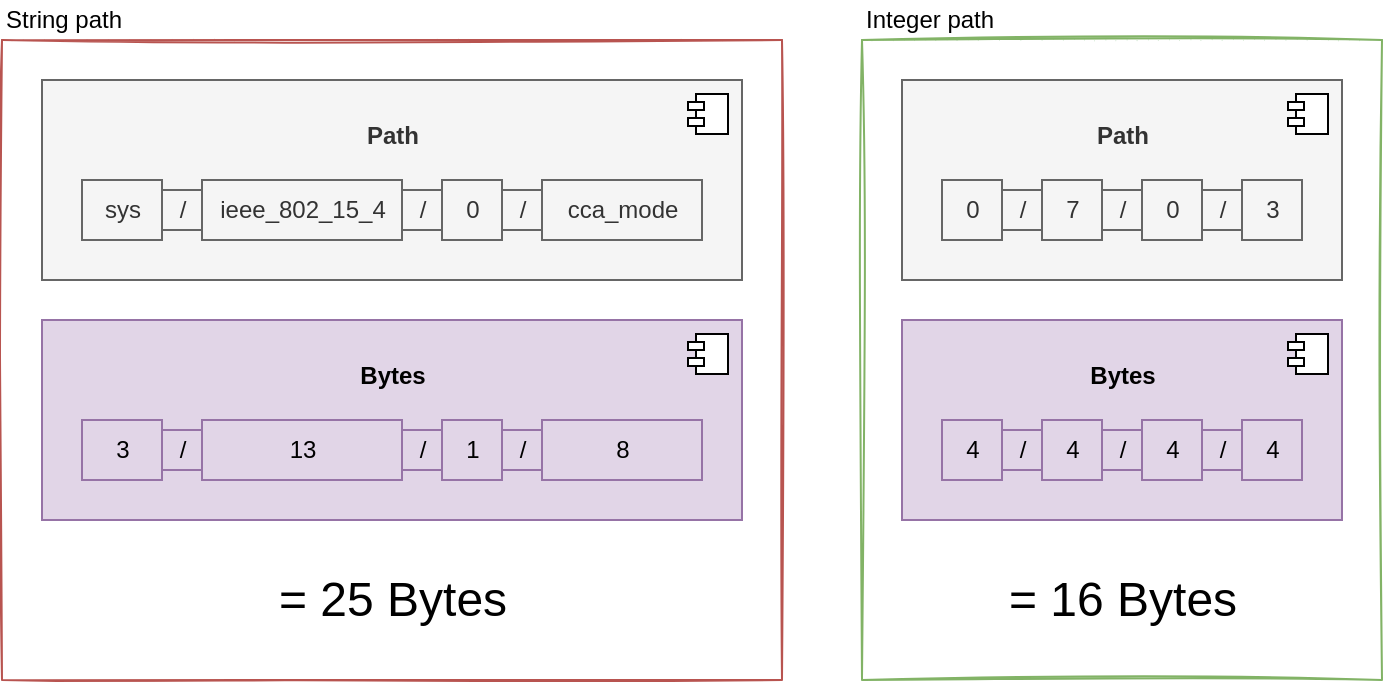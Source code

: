 <mxfile>
    <diagram id="qsWdjLXhYfynifRHrDlj" name="Page-1">
        <mxGraphModel dx="517" dy="1678" grid="1" gridSize="10" guides="1" tooltips="1" connect="1" arrows="1" fold="1" page="1" pageScale="1" pageWidth="1169" pageHeight="827" math="0" shadow="0">
            <root>
                <mxCell id="0"/>
                <mxCell id="1" parent="0"/>
                <mxCell id="42" value="" style="swimlane;startSize=0;fillColor=#d5e8d4;strokeColor=#82b366;sketch=1;" parent="1" vertex="1">
                    <mxGeometry x="490" y="-710" width="260" height="320" as="geometry"/>
                </mxCell>
                <mxCell id="96" value="&lt;b&gt;&lt;br&gt;Path&lt;br&gt;&lt;/b&gt;" style="html=1;dropTarget=0;verticalAlign=top;fillColor=#f5f5f5;strokeColor=#666666;sketch=0;fontColor=#333333;" parent="42" vertex="1">
                    <mxGeometry x="20" y="20" width="220" height="100" as="geometry"/>
                </mxCell>
                <mxCell id="97" value="" style="shape=module;jettyWidth=8;jettyHeight=4;sketch=0;" parent="96" vertex="1">
                    <mxGeometry x="1" width="20" height="20" relative="1" as="geometry">
                        <mxPoint x="-27" y="7" as="offset"/>
                    </mxGeometry>
                </mxCell>
                <mxCell id="98" value="0" style="html=1;dropTarget=0;verticalAlign=middle;sketch=0;fillColor=#f5f5f5;strokeColor=#666666;fontColor=#333333;" parent="42" vertex="1">
                    <mxGeometry x="40" y="70" width="30" height="30" as="geometry"/>
                </mxCell>
                <mxCell id="99" value="7" style="html=1;dropTarget=0;verticalAlign=middle;sketch=0;align=center;fillColor=#f5f5f5;strokeColor=#666666;fontColor=#333333;" parent="42" vertex="1">
                    <mxGeometry x="90" y="70" width="30" height="30" as="geometry"/>
                </mxCell>
                <mxCell id="100" value="0" style="html=1;dropTarget=0;verticalAlign=middle;sketch=0;align=center;fillColor=#f5f5f5;strokeColor=#666666;fontColor=#333333;" parent="42" vertex="1">
                    <mxGeometry x="140" y="70" width="30" height="30" as="geometry"/>
                </mxCell>
                <mxCell id="101" value="3" style="html=1;dropTarget=0;verticalAlign=middle;sketch=0;align=center;fillColor=#f5f5f5;strokeColor=#666666;fontColor=#333333;" parent="42" vertex="1">
                    <mxGeometry x="190" y="70" width="30" height="30" as="geometry"/>
                </mxCell>
                <mxCell id="102" value="/" style="text;html=1;align=center;verticalAlign=middle;resizable=0;points=[];autosize=1;strokeColor=#666666;fillColor=#f5f5f5;fontColor=#333333;" parent="42" vertex="1">
                    <mxGeometry x="70" y="75" width="20" height="20" as="geometry"/>
                </mxCell>
                <mxCell id="103" value="/" style="text;html=1;align=center;verticalAlign=middle;resizable=0;points=[];autosize=1;strokeColor=#666666;fillColor=#f5f5f5;fontColor=#333333;" parent="42" vertex="1">
                    <mxGeometry x="120" y="75" width="20" height="20" as="geometry"/>
                </mxCell>
                <mxCell id="104" value="/" style="text;html=1;align=center;verticalAlign=middle;resizable=0;points=[];autosize=1;strokeColor=#666666;fillColor=#f5f5f5;fontColor=#333333;" parent="42" vertex="1">
                    <mxGeometry x="170" y="75" width="20" height="20" as="geometry"/>
                </mxCell>
                <mxCell id="126" value="&lt;b&gt;&lt;br&gt;Bytes&lt;br&gt;&lt;/b&gt;" style="html=1;dropTarget=0;verticalAlign=top;fillColor=#e1d5e7;strokeColor=#9673a6;sketch=0;" parent="42" vertex="1">
                    <mxGeometry x="20" y="140" width="220" height="100" as="geometry"/>
                </mxCell>
                <mxCell id="127" value="" style="shape=module;jettyWidth=8;jettyHeight=4;sketch=0;" parent="126" vertex="1">
                    <mxGeometry x="1" width="20" height="20" relative="1" as="geometry">
                        <mxPoint x="-27" y="7" as="offset"/>
                    </mxGeometry>
                </mxCell>
                <mxCell id="132" value="/" style="text;html=1;align=center;verticalAlign=middle;resizable=0;points=[];autosize=1;strokeColor=#9673a6;fillColor=#e1d5e7;" parent="42" vertex="1">
                    <mxGeometry x="70" y="195" width="20" height="20" as="geometry"/>
                </mxCell>
                <mxCell id="133" value="/" style="text;html=1;align=center;verticalAlign=middle;resizable=0;points=[];autosize=1;strokeColor=#9673a6;fillColor=#e1d5e7;" parent="42" vertex="1">
                    <mxGeometry x="120" y="195" width="20" height="20" as="geometry"/>
                </mxCell>
                <mxCell id="134" value="/" style="text;html=1;align=center;verticalAlign=middle;resizable=0;points=[];autosize=1;strokeColor=#9673a6;fillColor=#e1d5e7;" parent="42" vertex="1">
                    <mxGeometry x="170" y="195" width="20" height="20" as="geometry"/>
                </mxCell>
                <mxCell id="135" value="4" style="html=1;dropTarget=0;verticalAlign=middle;sketch=0;fillColor=#e1d5e7;strokeColor=#9673a6;" parent="42" vertex="1">
                    <mxGeometry x="40" y="190" width="30" height="30" as="geometry"/>
                </mxCell>
                <mxCell id="136" value="4" style="html=1;dropTarget=0;verticalAlign=middle;sketch=0;align=center;fillColor=#e1d5e7;strokeColor=#9673a6;" parent="42" vertex="1">
                    <mxGeometry x="90" y="190" width="30" height="30" as="geometry"/>
                </mxCell>
                <mxCell id="137" value="4" style="html=1;dropTarget=0;verticalAlign=middle;sketch=0;align=center;fillColor=#e1d5e7;strokeColor=#9673a6;" parent="42" vertex="1">
                    <mxGeometry x="140" y="190" width="30" height="30" as="geometry"/>
                </mxCell>
                <mxCell id="138" value="4" style="html=1;dropTarget=0;verticalAlign=middle;sketch=0;align=center;fillColor=#e1d5e7;strokeColor=#9673a6;" parent="42" vertex="1">
                    <mxGeometry x="190" y="190" width="30" height="30" as="geometry"/>
                </mxCell>
                <mxCell id="140" value="&lt;font style=&quot;font-size: 24px&quot;&gt;= 16 Bytes&lt;/font&gt;" style="text;html=1;align=center;verticalAlign=middle;resizable=0;points=[];autosize=1;strokeColor=none;fillColor=none;" parent="42" vertex="1">
                    <mxGeometry x="65" y="270" width="130" height="20" as="geometry"/>
                </mxCell>
                <mxCell id="44" value="" style="swimlane;startSize=0;fillColor=#f8cecc;strokeColor=#b85450;sketch=1;" parent="1" vertex="1">
                    <mxGeometry x="60" y="-710" width="390" height="320" as="geometry"/>
                </mxCell>
                <mxCell id="80" value="&lt;b&gt;&lt;br&gt;Path&lt;br&gt;&lt;/b&gt;" style="html=1;dropTarget=0;verticalAlign=top;fillColor=#f5f5f5;strokeColor=#666666;sketch=0;fontColor=#333333;" parent="44" vertex="1">
                    <mxGeometry x="20" y="20" width="350" height="100" as="geometry"/>
                </mxCell>
                <mxCell id="81" value="" style="shape=module;jettyWidth=8;jettyHeight=4;sketch=0;" parent="80" vertex="1">
                    <mxGeometry x="1" width="20" height="20" relative="1" as="geometry">
                        <mxPoint x="-27" y="7" as="offset"/>
                    </mxGeometry>
                </mxCell>
                <mxCell id="82" value="sys" style="html=1;dropTarget=0;verticalAlign=middle;sketch=0;fillColor=#f5f5f5;strokeColor=#666666;fontColor=#333333;" parent="44" vertex="1">
                    <mxGeometry x="40" y="70" width="40" height="30" as="geometry"/>
                </mxCell>
                <mxCell id="84" value="ieee_802_15_4" style="html=1;dropTarget=0;verticalAlign=middle;sketch=0;align=center;fillColor=#f5f5f5;strokeColor=#666666;fontColor=#333333;" parent="44" vertex="1">
                    <mxGeometry x="100" y="70" width="100" height="30" as="geometry"/>
                </mxCell>
                <mxCell id="85" value="cca_mode" style="html=1;dropTarget=0;verticalAlign=middle;sketch=0;align=center;fillColor=#f5f5f5;strokeColor=#666666;fontColor=#333333;" parent="44" vertex="1">
                    <mxGeometry x="270" y="70" width="80" height="30" as="geometry"/>
                </mxCell>
                <mxCell id="87" value="/" style="text;html=1;align=center;verticalAlign=middle;resizable=0;points=[];autosize=1;strokeColor=#666666;fillColor=#f5f5f5;fontColor=#333333;" parent="44" vertex="1">
                    <mxGeometry x="80" y="75" width="20" height="20" as="geometry"/>
                </mxCell>
                <mxCell id="94" value="/" style="text;html=1;align=center;verticalAlign=middle;resizable=0;points=[];autosize=1;strokeColor=#666666;fillColor=#f5f5f5;fontColor=#333333;" parent="44" vertex="1">
                    <mxGeometry x="250" y="75" width="20" height="20" as="geometry"/>
                </mxCell>
                <mxCell id="113" value="&lt;b&gt;&lt;br&gt;Bytes&lt;br&gt;&lt;/b&gt;" style="html=1;dropTarget=0;verticalAlign=top;fillColor=#e1d5e7;strokeColor=#9673a6;sketch=0;" parent="44" vertex="1">
                    <mxGeometry x="20" y="140" width="350" height="100" as="geometry"/>
                </mxCell>
                <mxCell id="114" value="" style="shape=module;jettyWidth=8;jettyHeight=4;sketch=0;" parent="113" vertex="1">
                    <mxGeometry x="1" width="20" height="20" relative="1" as="geometry">
                        <mxPoint x="-27" y="7" as="offset"/>
                    </mxGeometry>
                </mxCell>
                <mxCell id="119" value="/" style="text;html=1;align=center;verticalAlign=middle;resizable=0;points=[];autosize=1;strokeColor=#9673a6;fillColor=#e1d5e7;" parent="44" vertex="1">
                    <mxGeometry x="80" y="195" width="20" height="20" as="geometry"/>
                </mxCell>
                <mxCell id="120" value="/" style="text;html=1;align=center;verticalAlign=middle;resizable=0;points=[];autosize=1;strokeColor=#9673a6;fillColor=#e1d5e7;" parent="44" vertex="1">
                    <mxGeometry x="200" y="195" width="20" height="20" as="geometry"/>
                </mxCell>
                <mxCell id="121" value="/" style="text;html=1;align=center;verticalAlign=middle;resizable=0;points=[];autosize=1;strokeColor=#9673a6;fillColor=#e1d5e7;" parent="44" vertex="1">
                    <mxGeometry x="250" y="195" width="20" height="20" as="geometry"/>
                </mxCell>
                <mxCell id="122" value="3" style="html=1;dropTarget=0;verticalAlign=middle;sketch=0;fillColor=#e1d5e7;strokeColor=#9673a6;" parent="44" vertex="1">
                    <mxGeometry x="40" y="190" width="40" height="30" as="geometry"/>
                </mxCell>
                <mxCell id="123" value="13" style="html=1;dropTarget=0;verticalAlign=middle;sketch=0;align=center;fillColor=#e1d5e7;strokeColor=#9673a6;" parent="44" vertex="1">
                    <mxGeometry x="100" y="190" width="100" height="30" as="geometry"/>
                </mxCell>
                <mxCell id="124" value="1" style="html=1;dropTarget=0;verticalAlign=middle;sketch=0;align=center;fillColor=#e1d5e7;strokeColor=#9673a6;" parent="44" vertex="1">
                    <mxGeometry x="220" y="190" width="30" height="30" as="geometry"/>
                </mxCell>
                <mxCell id="139" value="&lt;font style=&quot;font-size: 24px&quot;&gt;= 25 Bytes&lt;/font&gt;" style="text;html=1;align=center;verticalAlign=middle;resizable=0;points=[];autosize=1;strokeColor=none;fillColor=none;" parent="44" vertex="1">
                    <mxGeometry x="130" y="270" width="130" height="20" as="geometry"/>
                </mxCell>
                <mxCell id="142" value="/" style="text;html=1;align=center;verticalAlign=middle;resizable=0;points=[];autosize=1;strokeColor=#666666;fillColor=#f5f5f5;fontColor=#333333;" parent="44" vertex="1">
                    <mxGeometry x="200" y="75" width="20" height="20" as="geometry"/>
                </mxCell>
                <mxCell id="145" value="0" style="html=1;dropTarget=0;verticalAlign=middle;sketch=0;align=center;fillColor=#f5f5f5;strokeColor=#666666;fontColor=#333333;" parent="44" vertex="1">
                    <mxGeometry x="220" y="70" width="30" height="30" as="geometry"/>
                </mxCell>
                <mxCell id="148" value="8" style="html=1;dropTarget=0;verticalAlign=middle;sketch=0;align=center;fillColor=#e1d5e7;strokeColor=#9673a6;" parent="44" vertex="1">
                    <mxGeometry x="270" y="190" width="80" height="30" as="geometry"/>
                </mxCell>
                <mxCell id="46" value="String path" style="text;html=1;align=left;verticalAlign=middle;resizable=0;points=[];autosize=1;strokeColor=none;fillColor=none;sketch=0;" parent="1" vertex="1">
                    <mxGeometry x="60" y="-730" width="70" height="20" as="geometry"/>
                </mxCell>
                <mxCell id="47" value="Integer path" style="text;html=1;align=left;verticalAlign=middle;resizable=0;points=[];autosize=1;strokeColor=none;fillColor=none;sketch=0;" parent="1" vertex="1">
                    <mxGeometry x="490" y="-730" width="80" height="20" as="geometry"/>
                </mxCell>
            </root>
        </mxGraphModel>
    </diagram>
</mxfile>